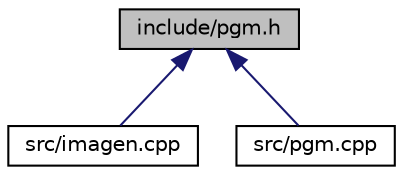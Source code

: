 digraph "include/pgm.h"
{
  edge [fontname="Helvetica",fontsize="10",labelfontname="Helvetica",labelfontsize="10"];
  node [fontname="Helvetica",fontsize="10",shape=record];
  Node1 [label="include/pgm.h",height=0.2,width=0.4,color="black", fillcolor="grey75", style="filled" fontcolor="black"];
  Node1 -> Node2 [dir="back",color="midnightblue",fontsize="10",style="solid",fontname="Helvetica"];
  Node2 [label="src/imagen.cpp",height=0.2,width=0.4,color="black", fillcolor="white", style="filled",URL="$imagen_8cpp_source.html"];
  Node1 -> Node3 [dir="back",color="midnightblue",fontsize="10",style="solid",fontname="Helvetica"];
  Node3 [label="src/pgm.cpp",height=0.2,width=0.4,color="black", fillcolor="white", style="filled",URL="$pgm_8cpp.html",tooltip="Fichero con las definiciones para la E/S de imágenes PGM. "];
}
